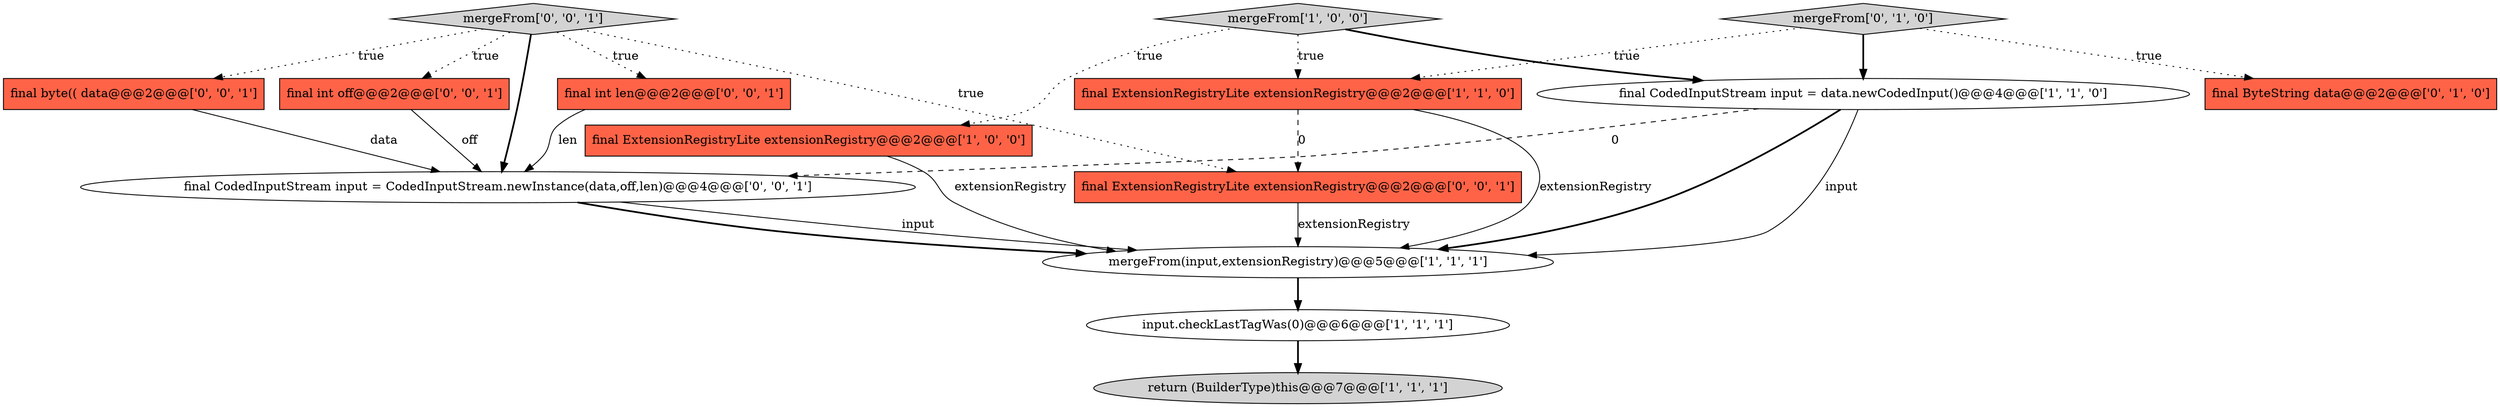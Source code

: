 digraph {
5 [style = filled, label = "mergeFrom['1', '0', '0']", fillcolor = lightgray, shape = diamond image = "AAA0AAABBB1BBB"];
10 [style = filled, label = "final int off@@@2@@@['0', '0', '1']", fillcolor = tomato, shape = box image = "AAA0AAABBB3BBB"];
13 [style = filled, label = "final CodedInputStream input = CodedInputStream.newInstance(data,off,len)@@@4@@@['0', '0', '1']", fillcolor = white, shape = ellipse image = "AAA0AAABBB3BBB"];
3 [style = filled, label = "final ExtensionRegistryLite extensionRegistry@@@2@@@['1', '1', '0']", fillcolor = tomato, shape = box image = "AAA0AAABBB1BBB"];
6 [style = filled, label = "input.checkLastTagWas(0)@@@6@@@['1', '1', '1']", fillcolor = white, shape = ellipse image = "AAA0AAABBB1BBB"];
0 [style = filled, label = "final CodedInputStream input = data.newCodedInput()@@@4@@@['1', '1', '0']", fillcolor = white, shape = ellipse image = "AAA0AAABBB1BBB"];
2 [style = filled, label = "final ExtensionRegistryLite extensionRegistry@@@2@@@['1', '0', '0']", fillcolor = tomato, shape = box image = "AAA0AAABBB1BBB"];
1 [style = filled, label = "mergeFrom(input,extensionRegistry)@@@5@@@['1', '1', '1']", fillcolor = white, shape = ellipse image = "AAA0AAABBB1BBB"];
14 [style = filled, label = "mergeFrom['0', '0', '1']", fillcolor = lightgray, shape = diamond image = "AAA0AAABBB3BBB"];
7 [style = filled, label = "final ByteString data@@@2@@@['0', '1', '0']", fillcolor = tomato, shape = box image = "AAA0AAABBB2BBB"];
8 [style = filled, label = "mergeFrom['0', '1', '0']", fillcolor = lightgray, shape = diamond image = "AAA0AAABBB2BBB"];
12 [style = filled, label = "final ExtensionRegistryLite extensionRegistry@@@2@@@['0', '0', '1']", fillcolor = tomato, shape = box image = "AAA0AAABBB3BBB"];
9 [style = filled, label = "final int len@@@2@@@['0', '0', '1']", fillcolor = tomato, shape = box image = "AAA0AAABBB3BBB"];
11 [style = filled, label = "final byte(( data@@@2@@@['0', '0', '1']", fillcolor = tomato, shape = box image = "AAA0AAABBB3BBB"];
4 [style = filled, label = "return (BuilderType)this@@@7@@@['1', '1', '1']", fillcolor = lightgray, shape = ellipse image = "AAA0AAABBB1BBB"];
13->1 [style = solid, label="input"];
14->12 [style = dotted, label="true"];
11->13 [style = solid, label="data"];
8->7 [style = dotted, label="true"];
10->13 [style = solid, label="off"];
5->3 [style = dotted, label="true"];
14->10 [style = dotted, label="true"];
8->3 [style = dotted, label="true"];
13->1 [style = bold, label=""];
3->1 [style = solid, label="extensionRegistry"];
8->0 [style = bold, label=""];
0->1 [style = solid, label="input"];
6->4 [style = bold, label=""];
1->6 [style = bold, label=""];
3->12 [style = dashed, label="0"];
5->0 [style = bold, label=""];
0->1 [style = bold, label=""];
0->13 [style = dashed, label="0"];
2->1 [style = solid, label="extensionRegistry"];
14->11 [style = dotted, label="true"];
12->1 [style = solid, label="extensionRegistry"];
14->9 [style = dotted, label="true"];
14->13 [style = bold, label=""];
9->13 [style = solid, label="len"];
5->2 [style = dotted, label="true"];
}
